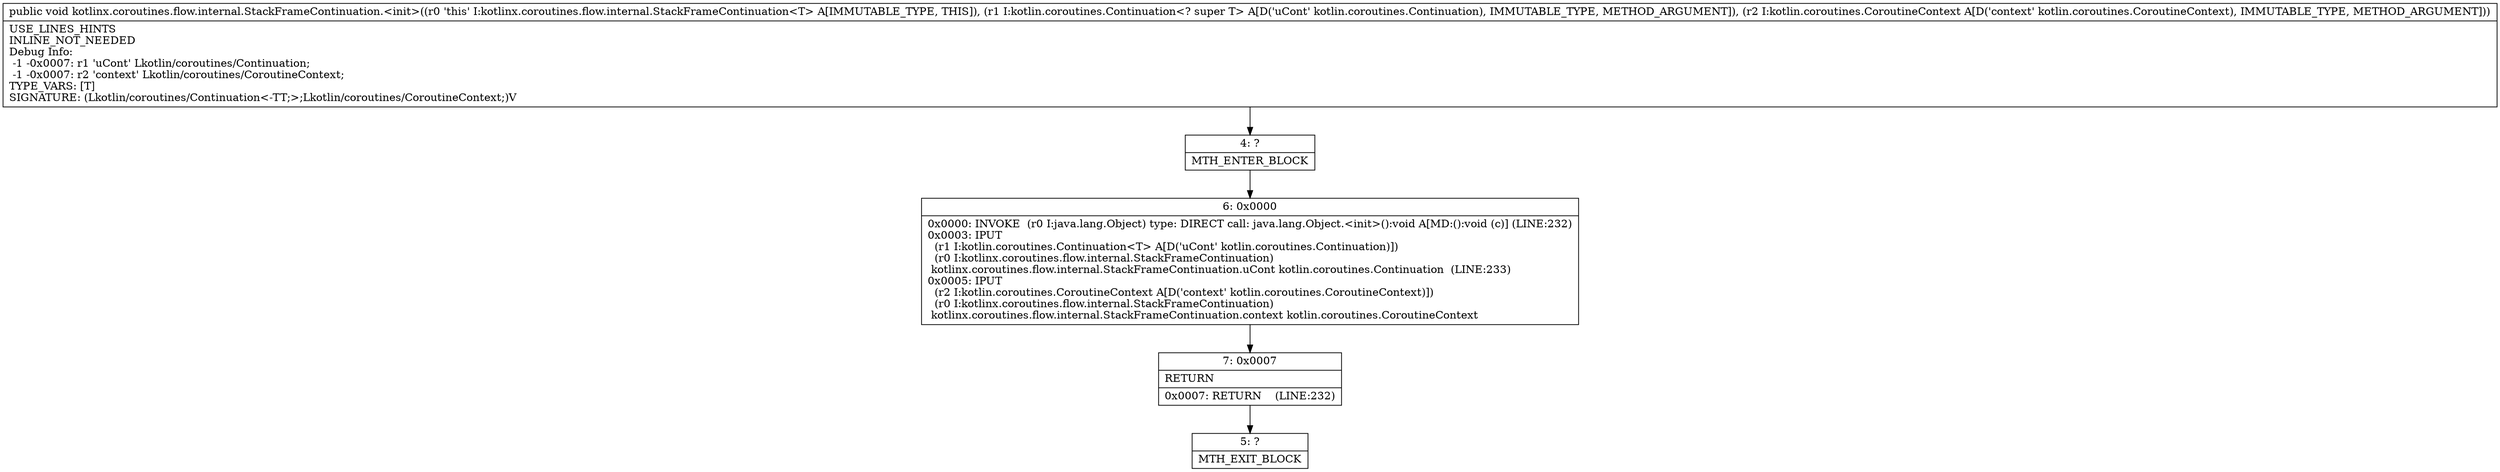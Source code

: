 digraph "CFG forkotlinx.coroutines.flow.internal.StackFrameContinuation.\<init\>(Lkotlin\/coroutines\/Continuation;Lkotlin\/coroutines\/CoroutineContext;)V" {
Node_4 [shape=record,label="{4\:\ ?|MTH_ENTER_BLOCK\l}"];
Node_6 [shape=record,label="{6\:\ 0x0000|0x0000: INVOKE  (r0 I:java.lang.Object) type: DIRECT call: java.lang.Object.\<init\>():void A[MD:():void (c)] (LINE:232)\l0x0003: IPUT  \l  (r1 I:kotlin.coroutines.Continuation\<T\> A[D('uCont' kotlin.coroutines.Continuation)])\l  (r0 I:kotlinx.coroutines.flow.internal.StackFrameContinuation)\l kotlinx.coroutines.flow.internal.StackFrameContinuation.uCont kotlin.coroutines.Continuation  (LINE:233)\l0x0005: IPUT  \l  (r2 I:kotlin.coroutines.CoroutineContext A[D('context' kotlin.coroutines.CoroutineContext)])\l  (r0 I:kotlinx.coroutines.flow.internal.StackFrameContinuation)\l kotlinx.coroutines.flow.internal.StackFrameContinuation.context kotlin.coroutines.CoroutineContext \l}"];
Node_7 [shape=record,label="{7\:\ 0x0007|RETURN\l|0x0007: RETURN    (LINE:232)\l}"];
Node_5 [shape=record,label="{5\:\ ?|MTH_EXIT_BLOCK\l}"];
MethodNode[shape=record,label="{public void kotlinx.coroutines.flow.internal.StackFrameContinuation.\<init\>((r0 'this' I:kotlinx.coroutines.flow.internal.StackFrameContinuation\<T\> A[IMMUTABLE_TYPE, THIS]), (r1 I:kotlin.coroutines.Continuation\<? super T\> A[D('uCont' kotlin.coroutines.Continuation), IMMUTABLE_TYPE, METHOD_ARGUMENT]), (r2 I:kotlin.coroutines.CoroutineContext A[D('context' kotlin.coroutines.CoroutineContext), IMMUTABLE_TYPE, METHOD_ARGUMENT]))  | USE_LINES_HINTS\lINLINE_NOT_NEEDED\lDebug Info:\l  \-1 \-0x0007: r1 'uCont' Lkotlin\/coroutines\/Continuation;\l  \-1 \-0x0007: r2 'context' Lkotlin\/coroutines\/CoroutineContext;\lTYPE_VARS: [T]\lSIGNATURE: (Lkotlin\/coroutines\/Continuation\<\-TT;\>;Lkotlin\/coroutines\/CoroutineContext;)V\l}"];
MethodNode -> Node_4;Node_4 -> Node_6;
Node_6 -> Node_7;
Node_7 -> Node_5;
}


